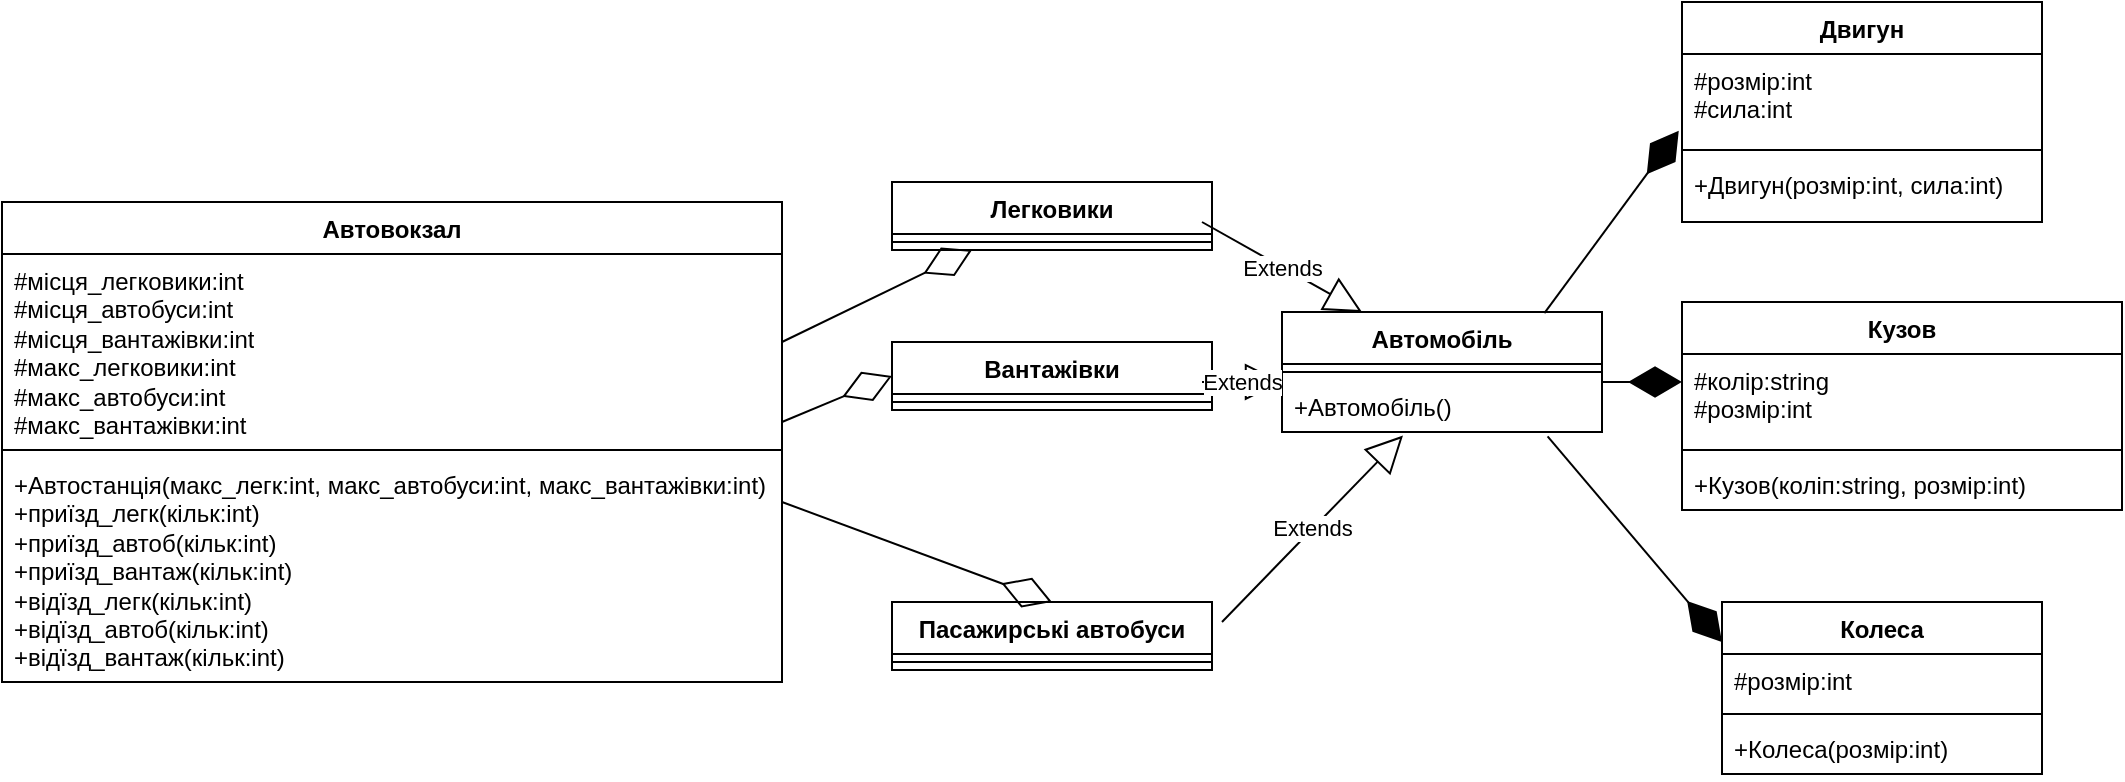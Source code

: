 <mxfile version="21.7.4" type="google">
  <diagram name="Страница — 1" id="XadS_dskR7wHyreR6j26">
    <mxGraphModel dx="990" dy="519" grid="1" gridSize="10" guides="1" tooltips="1" connect="1" arrows="1" fold="1" page="1" pageScale="1" pageWidth="1169" pageHeight="827" math="0" shadow="0">
      <root>
        <mxCell id="0" />
        <mxCell id="1" parent="0" />
        <mxCell id="WhnxKl9gVo2XMm3bJHg_-1" value="Автовокзал" style="swimlane;fontStyle=1;align=center;verticalAlign=top;childLayout=stackLayout;horizontal=1;startSize=26;horizontalStack=0;resizeParent=1;resizeParentMax=0;resizeLast=0;collapsible=1;marginBottom=0;whiteSpace=wrap;html=1;" vertex="1" parent="1">
          <mxGeometry x="60" y="150" width="390" height="240" as="geometry" />
        </mxCell>
        <mxCell id="WhnxKl9gVo2XMm3bJHg_-2" value="#місця_легковики:int&lt;br&gt;#місця_автобуси:int&lt;br&gt;#місця_вантажівки:int&lt;br&gt;#макс_легковики:int&lt;br&gt;#макс_автобуси:int&lt;br&gt;#макс_вантажівки:int" style="text;strokeColor=none;fillColor=none;align=left;verticalAlign=top;spacingLeft=4;spacingRight=4;overflow=hidden;rotatable=0;points=[[0,0.5],[1,0.5]];portConstraint=eastwest;whiteSpace=wrap;html=1;" vertex="1" parent="WhnxKl9gVo2XMm3bJHg_-1">
          <mxGeometry y="26" width="390" height="94" as="geometry" />
        </mxCell>
        <mxCell id="WhnxKl9gVo2XMm3bJHg_-3" value="" style="line;strokeWidth=1;fillColor=none;align=left;verticalAlign=middle;spacingTop=-1;spacingLeft=3;spacingRight=3;rotatable=0;labelPosition=right;points=[];portConstraint=eastwest;strokeColor=inherit;" vertex="1" parent="WhnxKl9gVo2XMm3bJHg_-1">
          <mxGeometry y="120" width="390" height="8" as="geometry" />
        </mxCell>
        <mxCell id="WhnxKl9gVo2XMm3bJHg_-4" value="+Автостанція(макс_легк:int, макс_автобуси:int, макс_вантажівки:int)&lt;br&gt;+приїзд_легк(кільк:int)&lt;br&gt;+приїзд_автоб(кільк:int)&lt;br&gt;+приїзд_вантаж(кільк:int)&lt;br&gt;+відїзд_легк(кільк:int)&lt;br&gt;+відїзд_автоб(кільк:int)&lt;br&gt;+відїзд_вантаж(кільк:int)" style="text;strokeColor=none;fillColor=none;align=left;verticalAlign=top;spacingLeft=4;spacingRight=4;overflow=hidden;rotatable=0;points=[[0,0.5],[1,0.5]];portConstraint=eastwest;whiteSpace=wrap;html=1;" vertex="1" parent="WhnxKl9gVo2XMm3bJHg_-1">
          <mxGeometry y="128" width="390" height="112" as="geometry" />
        </mxCell>
        <mxCell id="WhnxKl9gVo2XMm3bJHg_-6" value="Легковики" style="swimlane;fontStyle=1;align=center;verticalAlign=top;childLayout=stackLayout;horizontal=1;startSize=26;horizontalStack=0;resizeParent=1;resizeParentMax=0;resizeLast=0;collapsible=1;marginBottom=0;whiteSpace=wrap;html=1;" vertex="1" parent="1">
          <mxGeometry x="505" y="140" width="160" height="34" as="geometry" />
        </mxCell>
        <mxCell id="WhnxKl9gVo2XMm3bJHg_-8" value="" style="line;strokeWidth=1;fillColor=none;align=left;verticalAlign=middle;spacingTop=-1;spacingLeft=3;spacingRight=3;rotatable=0;labelPosition=right;points=[];portConstraint=eastwest;strokeColor=inherit;" vertex="1" parent="WhnxKl9gVo2XMm3bJHg_-6">
          <mxGeometry y="26" width="160" height="8" as="geometry" />
        </mxCell>
        <mxCell id="WhnxKl9gVo2XMm3bJHg_-10" value="Вантажівки" style="swimlane;fontStyle=1;align=center;verticalAlign=top;childLayout=stackLayout;horizontal=1;startSize=26;horizontalStack=0;resizeParent=1;resizeParentMax=0;resizeLast=0;collapsible=1;marginBottom=0;whiteSpace=wrap;html=1;" vertex="1" parent="1">
          <mxGeometry x="505" y="220" width="160" height="34" as="geometry" />
        </mxCell>
        <mxCell id="WhnxKl9gVo2XMm3bJHg_-12" value="" style="line;strokeWidth=1;fillColor=none;align=left;verticalAlign=middle;spacingTop=-1;spacingLeft=3;spacingRight=3;rotatable=0;labelPosition=right;points=[];portConstraint=eastwest;strokeColor=inherit;" vertex="1" parent="WhnxKl9gVo2XMm3bJHg_-10">
          <mxGeometry y="26" width="160" height="8" as="geometry" />
        </mxCell>
        <mxCell id="WhnxKl9gVo2XMm3bJHg_-14" value="Пасажирські автобуси" style="swimlane;fontStyle=1;align=center;verticalAlign=top;childLayout=stackLayout;horizontal=1;startSize=26;horizontalStack=0;resizeParent=1;resizeParentMax=0;resizeLast=0;collapsible=1;marginBottom=0;whiteSpace=wrap;html=1;" vertex="1" parent="1">
          <mxGeometry x="505" y="350" width="160" height="34" as="geometry" />
        </mxCell>
        <mxCell id="WhnxKl9gVo2XMm3bJHg_-16" value="" style="line;strokeWidth=1;fillColor=none;align=left;verticalAlign=middle;spacingTop=-1;spacingLeft=3;spacingRight=3;rotatable=0;labelPosition=right;points=[];portConstraint=eastwest;strokeColor=inherit;" vertex="1" parent="WhnxKl9gVo2XMm3bJHg_-14">
          <mxGeometry y="26" width="160" height="8" as="geometry" />
        </mxCell>
        <mxCell id="WhnxKl9gVo2XMm3bJHg_-18" value="Автомобіль" style="swimlane;fontStyle=1;align=center;verticalAlign=top;childLayout=stackLayout;horizontal=1;startSize=26;horizontalStack=0;resizeParent=1;resizeParentMax=0;resizeLast=0;collapsible=1;marginBottom=0;whiteSpace=wrap;html=1;" vertex="1" parent="1">
          <mxGeometry x="700" y="205" width="160" height="60" as="geometry" />
        </mxCell>
        <mxCell id="WhnxKl9gVo2XMm3bJHg_-20" value="" style="line;strokeWidth=1;fillColor=none;align=left;verticalAlign=middle;spacingTop=-1;spacingLeft=3;spacingRight=3;rotatable=0;labelPosition=right;points=[];portConstraint=eastwest;strokeColor=inherit;" vertex="1" parent="WhnxKl9gVo2XMm3bJHg_-18">
          <mxGeometry y="26" width="160" height="8" as="geometry" />
        </mxCell>
        <mxCell id="WhnxKl9gVo2XMm3bJHg_-21" value="+Автомобіль()" style="text;strokeColor=none;fillColor=none;align=left;verticalAlign=top;spacingLeft=4;spacingRight=4;overflow=hidden;rotatable=0;points=[[0,0.5],[1,0.5]];portConstraint=eastwest;whiteSpace=wrap;html=1;" vertex="1" parent="WhnxKl9gVo2XMm3bJHg_-18">
          <mxGeometry y="34" width="160" height="26" as="geometry" />
        </mxCell>
        <mxCell id="WhnxKl9gVo2XMm3bJHg_-22" value="Двигун" style="swimlane;fontStyle=1;align=center;verticalAlign=top;childLayout=stackLayout;horizontal=1;startSize=26;horizontalStack=0;resizeParent=1;resizeParentMax=0;resizeLast=0;collapsible=1;marginBottom=0;whiteSpace=wrap;html=1;" vertex="1" parent="1">
          <mxGeometry x="900" y="50" width="180" height="110" as="geometry" />
        </mxCell>
        <mxCell id="WhnxKl9gVo2XMm3bJHg_-23" value="#розмір:int&lt;br&gt;#сила:int" style="text;strokeColor=none;fillColor=none;align=left;verticalAlign=top;spacingLeft=4;spacingRight=4;overflow=hidden;rotatable=0;points=[[0,0.5],[1,0.5]];portConstraint=eastwest;whiteSpace=wrap;html=1;" vertex="1" parent="WhnxKl9gVo2XMm3bJHg_-22">
          <mxGeometry y="26" width="180" height="44" as="geometry" />
        </mxCell>
        <mxCell id="WhnxKl9gVo2XMm3bJHg_-24" value="" style="line;strokeWidth=1;fillColor=none;align=left;verticalAlign=middle;spacingTop=-1;spacingLeft=3;spacingRight=3;rotatable=0;labelPosition=right;points=[];portConstraint=eastwest;strokeColor=inherit;" vertex="1" parent="WhnxKl9gVo2XMm3bJHg_-22">
          <mxGeometry y="70" width="180" height="8" as="geometry" />
        </mxCell>
        <mxCell id="WhnxKl9gVo2XMm3bJHg_-25" value="+Двигун(розмір:int, сила:int)" style="text;strokeColor=none;fillColor=none;align=left;verticalAlign=top;spacingLeft=4;spacingRight=4;overflow=hidden;rotatable=0;points=[[0,0.5],[1,0.5]];portConstraint=eastwest;whiteSpace=wrap;html=1;" vertex="1" parent="WhnxKl9gVo2XMm3bJHg_-22">
          <mxGeometry y="78" width="180" height="32" as="geometry" />
        </mxCell>
        <mxCell id="WhnxKl9gVo2XMm3bJHg_-26" value="Кузов" style="swimlane;fontStyle=1;align=center;verticalAlign=top;childLayout=stackLayout;horizontal=1;startSize=26;horizontalStack=0;resizeParent=1;resizeParentMax=0;resizeLast=0;collapsible=1;marginBottom=0;whiteSpace=wrap;html=1;" vertex="1" parent="1">
          <mxGeometry x="900" y="200" width="220" height="104" as="geometry" />
        </mxCell>
        <mxCell id="WhnxKl9gVo2XMm3bJHg_-27" value="#колір:string&lt;br&gt;#розмір:int" style="text;strokeColor=none;fillColor=none;align=left;verticalAlign=top;spacingLeft=4;spacingRight=4;overflow=hidden;rotatable=0;points=[[0,0.5],[1,0.5]];portConstraint=eastwest;whiteSpace=wrap;html=1;" vertex="1" parent="WhnxKl9gVo2XMm3bJHg_-26">
          <mxGeometry y="26" width="220" height="44" as="geometry" />
        </mxCell>
        <mxCell id="WhnxKl9gVo2XMm3bJHg_-28" value="" style="line;strokeWidth=1;fillColor=none;align=left;verticalAlign=middle;spacingTop=-1;spacingLeft=3;spacingRight=3;rotatable=0;labelPosition=right;points=[];portConstraint=eastwest;strokeColor=inherit;" vertex="1" parent="WhnxKl9gVo2XMm3bJHg_-26">
          <mxGeometry y="70" width="220" height="8" as="geometry" />
        </mxCell>
        <mxCell id="WhnxKl9gVo2XMm3bJHg_-29" value="+Кузов(коліп:string, розмір:int)" style="text;strokeColor=none;fillColor=none;align=left;verticalAlign=top;spacingLeft=4;spacingRight=4;overflow=hidden;rotatable=0;points=[[0,0.5],[1,0.5]];portConstraint=eastwest;whiteSpace=wrap;html=1;" vertex="1" parent="WhnxKl9gVo2XMm3bJHg_-26">
          <mxGeometry y="78" width="220" height="26" as="geometry" />
        </mxCell>
        <mxCell id="WhnxKl9gVo2XMm3bJHg_-30" value="Колеса" style="swimlane;fontStyle=1;align=center;verticalAlign=top;childLayout=stackLayout;horizontal=1;startSize=26;horizontalStack=0;resizeParent=1;resizeParentMax=0;resizeLast=0;collapsible=1;marginBottom=0;whiteSpace=wrap;html=1;" vertex="1" parent="1">
          <mxGeometry x="920" y="350" width="160" height="86" as="geometry" />
        </mxCell>
        <mxCell id="WhnxKl9gVo2XMm3bJHg_-31" value="#розмір:int" style="text;strokeColor=none;fillColor=none;align=left;verticalAlign=top;spacingLeft=4;spacingRight=4;overflow=hidden;rotatable=0;points=[[0,0.5],[1,0.5]];portConstraint=eastwest;whiteSpace=wrap;html=1;" vertex="1" parent="WhnxKl9gVo2XMm3bJHg_-30">
          <mxGeometry y="26" width="160" height="26" as="geometry" />
        </mxCell>
        <mxCell id="WhnxKl9gVo2XMm3bJHg_-32" value="" style="line;strokeWidth=1;fillColor=none;align=left;verticalAlign=middle;spacingTop=-1;spacingLeft=3;spacingRight=3;rotatable=0;labelPosition=right;points=[];portConstraint=eastwest;strokeColor=inherit;" vertex="1" parent="WhnxKl9gVo2XMm3bJHg_-30">
          <mxGeometry y="52" width="160" height="8" as="geometry" />
        </mxCell>
        <mxCell id="WhnxKl9gVo2XMm3bJHg_-33" value="+Колеса(розмір:int)" style="text;strokeColor=none;fillColor=none;align=left;verticalAlign=top;spacingLeft=4;spacingRight=4;overflow=hidden;rotatable=0;points=[[0,0.5],[1,0.5]];portConstraint=eastwest;whiteSpace=wrap;html=1;" vertex="1" parent="WhnxKl9gVo2XMm3bJHg_-30">
          <mxGeometry y="60" width="160" height="26" as="geometry" />
        </mxCell>
        <mxCell id="WhnxKl9gVo2XMm3bJHg_-34" value="" style="endArrow=diamondThin;endFill=1;endSize=24;html=1;rounded=0;exitX=0.83;exitY=1.085;exitDx=0;exitDy=0;exitPerimeter=0;" edge="1" parent="1" source="WhnxKl9gVo2XMm3bJHg_-21">
          <mxGeometry width="160" relative="1" as="geometry">
            <mxPoint x="770" y="320.002" as="sourcePoint" />
            <mxPoint x="920" y="370.01" as="targetPoint" />
          </mxGeometry>
        </mxCell>
        <mxCell id="WhnxKl9gVo2XMm3bJHg_-35" value="" style="endArrow=diamondThin;endFill=1;endSize=24;html=1;rounded=0;" edge="1" parent="1">
          <mxGeometry width="160" relative="1" as="geometry">
            <mxPoint x="860" y="240" as="sourcePoint" />
            <mxPoint x="900" y="240" as="targetPoint" />
          </mxGeometry>
        </mxCell>
        <mxCell id="WhnxKl9gVo2XMm3bJHg_-36" value="" style="endArrow=diamondThin;endFill=1;endSize=24;html=1;rounded=0;entryX=-0.009;entryY=0.873;entryDx=0;entryDy=0;entryPerimeter=0;exitX=0.82;exitY=0.01;exitDx=0;exitDy=0;exitPerimeter=0;" edge="1" parent="1" source="WhnxKl9gVo2XMm3bJHg_-18" target="WhnxKl9gVo2XMm3bJHg_-23">
          <mxGeometry width="160" relative="1" as="geometry">
            <mxPoint x="830" y="200" as="sourcePoint" />
            <mxPoint x="990" y="200" as="targetPoint" />
          </mxGeometry>
        </mxCell>
        <mxCell id="WhnxKl9gVo2XMm3bJHg_-37" value="Extends" style="endArrow=block;endSize=16;endFill=0;html=1;rounded=0;entryX=0.378;entryY=1.069;entryDx=0;entryDy=0;entryPerimeter=0;" edge="1" parent="1" target="WhnxKl9gVo2XMm3bJHg_-21">
          <mxGeometry width="160" relative="1" as="geometry">
            <mxPoint x="670" y="360" as="sourcePoint" />
            <mxPoint x="830" y="360" as="targetPoint" />
          </mxGeometry>
        </mxCell>
        <mxCell id="WhnxKl9gVo2XMm3bJHg_-38" value="Extends" style="endArrow=block;endSize=16;endFill=0;html=1;rounded=0;" edge="1" parent="1">
          <mxGeometry width="160" relative="1" as="geometry">
            <mxPoint x="660" y="240" as="sourcePoint" />
            <mxPoint x="700" y="240" as="targetPoint" />
          </mxGeometry>
        </mxCell>
        <mxCell id="WhnxKl9gVo2XMm3bJHg_-39" value="Extends" style="endArrow=block;endSize=16;endFill=0;html=1;rounded=0;entryX=0.25;entryY=0;entryDx=0;entryDy=0;" edge="1" parent="1" target="WhnxKl9gVo2XMm3bJHg_-18">
          <mxGeometry width="160" relative="1" as="geometry">
            <mxPoint x="660" y="160" as="sourcePoint" />
            <mxPoint x="820" y="160" as="targetPoint" />
          </mxGeometry>
        </mxCell>
        <mxCell id="WhnxKl9gVo2XMm3bJHg_-40" value="" style="endArrow=diamondThin;endFill=0;endSize=24;html=1;rounded=0;entryX=0.5;entryY=0;entryDx=0;entryDy=0;" edge="1" parent="1" target="WhnxKl9gVo2XMm3bJHg_-14">
          <mxGeometry width="160" relative="1" as="geometry">
            <mxPoint x="450" y="300" as="sourcePoint" />
            <mxPoint x="610" y="300" as="targetPoint" />
          </mxGeometry>
        </mxCell>
        <mxCell id="WhnxKl9gVo2XMm3bJHg_-41" value="" style="endArrow=diamondThin;endFill=0;endSize=24;html=1;rounded=0;entryX=0;entryY=0.5;entryDx=0;entryDy=0;" edge="1" parent="1" target="WhnxKl9gVo2XMm3bJHg_-10">
          <mxGeometry width="160" relative="1" as="geometry">
            <mxPoint x="450" y="260" as="sourcePoint" />
            <mxPoint x="610" y="260" as="targetPoint" />
          </mxGeometry>
        </mxCell>
        <mxCell id="WhnxKl9gVo2XMm3bJHg_-42" value="" style="endArrow=diamondThin;endFill=0;endSize=24;html=1;rounded=0;entryX=0.25;entryY=1;entryDx=0;entryDy=0;" edge="1" parent="1" target="WhnxKl9gVo2XMm3bJHg_-6">
          <mxGeometry width="160" relative="1" as="geometry">
            <mxPoint x="450" y="220" as="sourcePoint" />
            <mxPoint x="610" y="220" as="targetPoint" />
          </mxGeometry>
        </mxCell>
      </root>
    </mxGraphModel>
  </diagram>
</mxfile>
